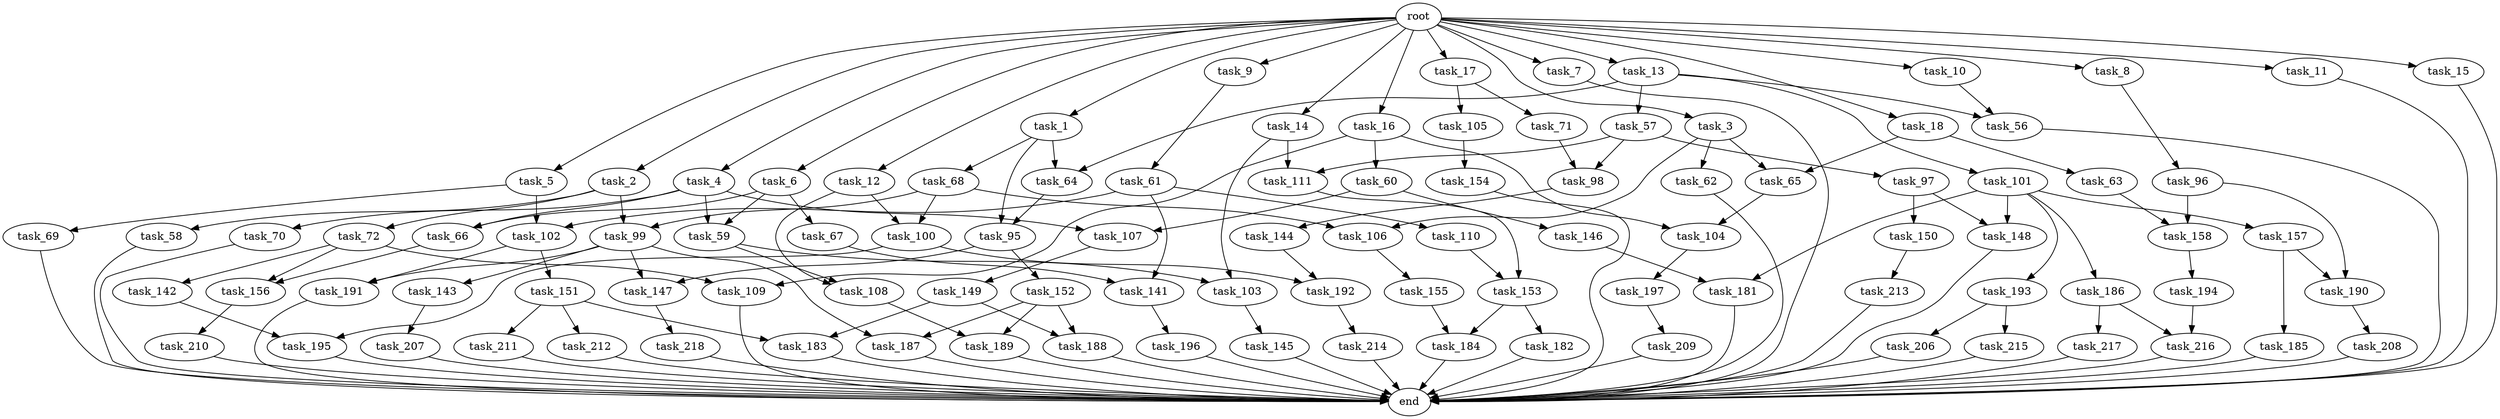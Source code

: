 digraph G {
  root [size="0.000000"];
  task_1 [size="1.024000"];
  task_2 [size="1.024000"];
  task_3 [size="1.024000"];
  task_4 [size="1.024000"];
  task_5 [size="1.024000"];
  task_6 [size="1.024000"];
  task_7 [size="1.024000"];
  task_8 [size="1.024000"];
  task_9 [size="1.024000"];
  task_10 [size="1.024000"];
  task_11 [size="1.024000"];
  task_12 [size="1.024000"];
  task_13 [size="1.024000"];
  task_14 [size="1.024000"];
  task_15 [size="1.024000"];
  task_16 [size="1.024000"];
  task_17 [size="1.024000"];
  task_18 [size="1.024000"];
  task_56 [size="858993459.200000"];
  task_57 [size="309237645.312000"];
  task_58 [size="858993459.200000"];
  task_59 [size="171798691.840000"];
  task_60 [size="77309411.328000"];
  task_61 [size="214748364.800000"];
  task_62 [size="77309411.328000"];
  task_63 [size="420906795.008000"];
  task_64 [size="858993459.200000"];
  task_65 [size="498216206.336000"];
  task_66 [size="171798691.840000"];
  task_67 [size="34359738.368000"];
  task_68 [size="549755813.888000"];
  task_69 [size="309237645.312000"];
  task_70 [size="137438953.472000"];
  task_71 [size="77309411.328000"];
  task_72 [size="858993459.200000"];
  task_95 [size="627065225.216000"];
  task_96 [size="214748364.800000"];
  task_97 [size="34359738.368000"];
  task_98 [size="343597383.680000"];
  task_99 [size="1168231104.512000"];
  task_100 [size="446676598.784000"];
  task_101 [size="309237645.312000"];
  task_102 [size="1005022347.264000"];
  task_103 [size="249108103.168000"];
  task_104 [size="498216206.336000"];
  task_105 [size="77309411.328000"];
  task_106 [size="386547056.640000"];
  task_107 [size="833223655.424000"];
  task_108 [size="171798691.840000"];
  task_109 [size="936302870.528000"];
  task_110 [size="695784701.952000"];
  task_111 [size="249108103.168000"];
  task_141 [size="730144440.320000"];
  task_142 [size="858993459.200000"];
  task_143 [size="214748364.800000"];
  task_144 [size="309237645.312000"];
  task_145 [size="214748364.800000"];
  task_146 [size="695784701.952000"];
  task_147 [size="352187318.272000"];
  task_148 [size="111669149.696000"];
  task_149 [size="137438953.472000"];
  task_150 [size="77309411.328000"];
  task_151 [size="549755813.888000"];
  task_152 [size="137438953.472000"];
  task_153 [size="687194767.360000"];
  task_154 [size="214748364.800000"];
  task_155 [size="420906795.008000"];
  task_156 [size="1717986918.400000"];
  task_157 [size="34359738.368000"];
  task_158 [size="446676598.784000"];
  task_181 [size="111669149.696000"];
  task_182 [size="695784701.952000"];
  task_183 [size="446676598.784000"];
  task_184 [size="1554778161.152000"];
  task_185 [size="695784701.952000"];
  task_186 [size="34359738.368000"];
  task_187 [size="910533066.752000"];
  task_188 [size="833223655.424000"];
  task_189 [size="1554778161.152000"];
  task_190 [size="1005022347.264000"];
  task_191 [size="764504178.688000"];
  task_192 [size="1099511627.776000"];
  task_193 [size="34359738.368000"];
  task_194 [size="137438953.472000"];
  task_195 [size="970662608.896000"];
  task_196 [size="214748364.800000"];
  task_197 [size="309237645.312000"];
  task_206 [size="77309411.328000"];
  task_207 [size="77309411.328000"];
  task_208 [size="34359738.368000"];
  task_209 [size="77309411.328000"];
  task_210 [size="695784701.952000"];
  task_211 [size="309237645.312000"];
  task_212 [size="309237645.312000"];
  task_213 [size="420906795.008000"];
  task_214 [size="420906795.008000"];
  task_215 [size="77309411.328000"];
  task_216 [size="910533066.752000"];
  task_217 [size="214748364.800000"];
  task_218 [size="309237645.312000"];
  end [size="0.000000"];

  root -> task_1 [size="1.000000"];
  root -> task_2 [size="1.000000"];
  root -> task_3 [size="1.000000"];
  root -> task_4 [size="1.000000"];
  root -> task_5 [size="1.000000"];
  root -> task_6 [size="1.000000"];
  root -> task_7 [size="1.000000"];
  root -> task_8 [size="1.000000"];
  root -> task_9 [size="1.000000"];
  root -> task_10 [size="1.000000"];
  root -> task_11 [size="1.000000"];
  root -> task_12 [size="1.000000"];
  root -> task_13 [size="1.000000"];
  root -> task_14 [size="1.000000"];
  root -> task_15 [size="1.000000"];
  root -> task_16 [size="1.000000"];
  root -> task_17 [size="1.000000"];
  root -> task_18 [size="1.000000"];
  task_1 -> task_64 [size="536870912.000000"];
  task_1 -> task_68 [size="536870912.000000"];
  task_1 -> task_95 [size="536870912.000000"];
  task_2 -> task_58 [size="838860800.000000"];
  task_2 -> task_72 [size="838860800.000000"];
  task_2 -> task_99 [size="838860800.000000"];
  task_3 -> task_62 [size="75497472.000000"];
  task_3 -> task_65 [size="75497472.000000"];
  task_3 -> task_106 [size="75497472.000000"];
  task_4 -> task_59 [size="134217728.000000"];
  task_4 -> task_66 [size="134217728.000000"];
  task_4 -> task_70 [size="134217728.000000"];
  task_4 -> task_107 [size="134217728.000000"];
  task_5 -> task_69 [size="301989888.000000"];
  task_5 -> task_102 [size="301989888.000000"];
  task_6 -> task_59 [size="33554432.000000"];
  task_6 -> task_66 [size="33554432.000000"];
  task_6 -> task_67 [size="33554432.000000"];
  task_7 -> end [size="1.000000"];
  task_8 -> task_96 [size="209715200.000000"];
  task_9 -> task_61 [size="209715200.000000"];
  task_10 -> task_56 [size="536870912.000000"];
  task_11 -> end [size="1.000000"];
  task_12 -> task_100 [size="134217728.000000"];
  task_12 -> task_108 [size="134217728.000000"];
  task_13 -> task_56 [size="301989888.000000"];
  task_13 -> task_57 [size="301989888.000000"];
  task_13 -> task_64 [size="301989888.000000"];
  task_13 -> task_101 [size="301989888.000000"];
  task_14 -> task_103 [size="209715200.000000"];
  task_14 -> task_111 [size="209715200.000000"];
  task_15 -> end [size="1.000000"];
  task_16 -> task_60 [size="75497472.000000"];
  task_16 -> task_104 [size="75497472.000000"];
  task_16 -> task_109 [size="75497472.000000"];
  task_17 -> task_71 [size="75497472.000000"];
  task_17 -> task_105 [size="75497472.000000"];
  task_18 -> task_63 [size="411041792.000000"];
  task_18 -> task_65 [size="411041792.000000"];
  task_56 -> end [size="1.000000"];
  task_57 -> task_97 [size="33554432.000000"];
  task_57 -> task_98 [size="33554432.000000"];
  task_57 -> task_111 [size="33554432.000000"];
  task_58 -> end [size="1.000000"];
  task_59 -> task_103 [size="33554432.000000"];
  task_59 -> task_108 [size="33554432.000000"];
  task_60 -> task_107 [size="679477248.000000"];
  task_60 -> task_146 [size="679477248.000000"];
  task_61 -> task_102 [size="679477248.000000"];
  task_61 -> task_110 [size="679477248.000000"];
  task_61 -> task_141 [size="679477248.000000"];
  task_62 -> end [size="1.000000"];
  task_63 -> task_158 [size="134217728.000000"];
  task_64 -> task_95 [size="75497472.000000"];
  task_65 -> task_104 [size="411041792.000000"];
  task_66 -> task_156 [size="838860800.000000"];
  task_67 -> task_141 [size="33554432.000000"];
  task_68 -> task_99 [size="301989888.000000"];
  task_68 -> task_100 [size="301989888.000000"];
  task_68 -> task_106 [size="301989888.000000"];
  task_69 -> end [size="1.000000"];
  task_70 -> end [size="1.000000"];
  task_71 -> task_98 [size="301989888.000000"];
  task_72 -> task_109 [size="838860800.000000"];
  task_72 -> task_142 [size="838860800.000000"];
  task_72 -> task_156 [size="838860800.000000"];
  task_95 -> task_147 [size="134217728.000000"];
  task_95 -> task_152 [size="134217728.000000"];
  task_96 -> task_158 [size="301989888.000000"];
  task_96 -> task_190 [size="301989888.000000"];
  task_97 -> task_148 [size="75497472.000000"];
  task_97 -> task_150 [size="75497472.000000"];
  task_98 -> task_144 [size="301989888.000000"];
  task_99 -> task_143 [size="209715200.000000"];
  task_99 -> task_147 [size="209715200.000000"];
  task_99 -> task_187 [size="209715200.000000"];
  task_99 -> task_191 [size="209715200.000000"];
  task_100 -> task_192 [size="536870912.000000"];
  task_100 -> task_195 [size="536870912.000000"];
  task_101 -> task_148 [size="33554432.000000"];
  task_101 -> task_157 [size="33554432.000000"];
  task_101 -> task_181 [size="33554432.000000"];
  task_101 -> task_186 [size="33554432.000000"];
  task_101 -> task_193 [size="33554432.000000"];
  task_102 -> task_151 [size="536870912.000000"];
  task_102 -> task_191 [size="536870912.000000"];
  task_103 -> task_145 [size="209715200.000000"];
  task_104 -> task_197 [size="301989888.000000"];
  task_105 -> task_154 [size="209715200.000000"];
  task_106 -> task_155 [size="411041792.000000"];
  task_107 -> task_149 [size="134217728.000000"];
  task_108 -> task_189 [size="838860800.000000"];
  task_109 -> end [size="1.000000"];
  task_110 -> task_153 [size="536870912.000000"];
  task_111 -> task_153 [size="134217728.000000"];
  task_141 -> task_196 [size="209715200.000000"];
  task_142 -> task_195 [size="411041792.000000"];
  task_143 -> task_207 [size="75497472.000000"];
  task_144 -> task_192 [size="536870912.000000"];
  task_145 -> end [size="1.000000"];
  task_146 -> task_181 [size="75497472.000000"];
  task_147 -> task_218 [size="301989888.000000"];
  task_148 -> end [size="1.000000"];
  task_149 -> task_183 [size="134217728.000000"];
  task_149 -> task_188 [size="134217728.000000"];
  task_150 -> task_213 [size="411041792.000000"];
  task_151 -> task_183 [size="301989888.000000"];
  task_151 -> task_211 [size="301989888.000000"];
  task_151 -> task_212 [size="301989888.000000"];
  task_152 -> task_187 [size="679477248.000000"];
  task_152 -> task_188 [size="679477248.000000"];
  task_152 -> task_189 [size="679477248.000000"];
  task_153 -> task_182 [size="679477248.000000"];
  task_153 -> task_184 [size="679477248.000000"];
  task_154 -> end [size="1.000000"];
  task_155 -> task_184 [size="838860800.000000"];
  task_156 -> task_210 [size="679477248.000000"];
  task_157 -> task_185 [size="679477248.000000"];
  task_157 -> task_190 [size="679477248.000000"];
  task_158 -> task_194 [size="134217728.000000"];
  task_181 -> end [size="1.000000"];
  task_182 -> end [size="1.000000"];
  task_183 -> end [size="1.000000"];
  task_184 -> end [size="1.000000"];
  task_185 -> end [size="1.000000"];
  task_186 -> task_216 [size="209715200.000000"];
  task_186 -> task_217 [size="209715200.000000"];
  task_187 -> end [size="1.000000"];
  task_188 -> end [size="1.000000"];
  task_189 -> end [size="1.000000"];
  task_190 -> task_208 [size="33554432.000000"];
  task_191 -> end [size="1.000000"];
  task_192 -> task_214 [size="411041792.000000"];
  task_193 -> task_206 [size="75497472.000000"];
  task_193 -> task_215 [size="75497472.000000"];
  task_194 -> task_216 [size="679477248.000000"];
  task_195 -> end [size="1.000000"];
  task_196 -> end [size="1.000000"];
  task_197 -> task_209 [size="75497472.000000"];
  task_206 -> end [size="1.000000"];
  task_207 -> end [size="1.000000"];
  task_208 -> end [size="1.000000"];
  task_209 -> end [size="1.000000"];
  task_210 -> end [size="1.000000"];
  task_211 -> end [size="1.000000"];
  task_212 -> end [size="1.000000"];
  task_213 -> end [size="1.000000"];
  task_214 -> end [size="1.000000"];
  task_215 -> end [size="1.000000"];
  task_216 -> end [size="1.000000"];
  task_217 -> end [size="1.000000"];
  task_218 -> end [size="1.000000"];
}
